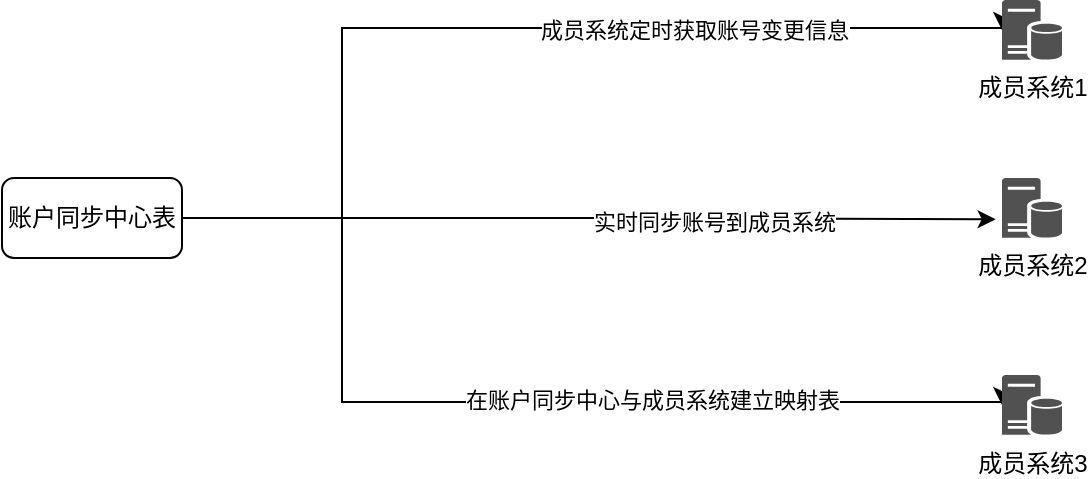 <mxfile version="16.6.6" type="github">
  <diagram id="vf28aWTB2zM8t-4I8SsF" name="Page-1">
    <mxGraphModel dx="1185" dy="643" grid="0" gridSize="10" guides="1" tooltips="1" connect="1" arrows="1" fold="1" page="1" pageScale="1" pageWidth="827" pageHeight="1169" math="0" shadow="0">
      <root>
        <mxCell id="0" />
        <mxCell id="1" parent="0" />
        <mxCell id="nP9HzRWblQ0S7OJkJA8b-7" style="edgeStyle=orthogonalEdgeStyle;rounded=0;orthogonalLoop=1;jettySize=auto;html=1;entryX=-0.106;entryY=0.689;entryDx=0;entryDy=0;entryPerimeter=0;" edge="1" parent="1" source="nP9HzRWblQ0S7OJkJA8b-1" target="nP9HzRWblQ0S7OJkJA8b-5">
          <mxGeometry relative="1" as="geometry" />
        </mxCell>
        <mxCell id="nP9HzRWblQ0S7OJkJA8b-11" value="实时同步账号到成员系统" style="edgeLabel;html=1;align=center;verticalAlign=middle;resizable=0;points=[];" vertex="1" connectable="0" parent="nP9HzRWblQ0S7OJkJA8b-7">
          <mxGeometry x="0.308" y="-1" relative="1" as="geometry">
            <mxPoint as="offset" />
          </mxGeometry>
        </mxCell>
        <mxCell id="nP9HzRWblQ0S7OJkJA8b-8" style="edgeStyle=orthogonalEdgeStyle;rounded=0;orthogonalLoop=1;jettySize=auto;html=1;exitX=1;exitY=0.5;exitDx=0;exitDy=0;entryX=0;entryY=0.5;entryDx=0;entryDy=0;entryPerimeter=0;" edge="1" parent="1" source="nP9HzRWblQ0S7OJkJA8b-1" target="nP9HzRWblQ0S7OJkJA8b-2">
          <mxGeometry relative="1" as="geometry">
            <Array as="points">
              <mxPoint x="240" y="233" />
              <mxPoint x="240" y="138" />
            </Array>
          </mxGeometry>
        </mxCell>
        <mxCell id="nP9HzRWblQ0S7OJkJA8b-10" value="成员系统定时获取账号变更信息" style="edgeLabel;html=1;align=center;verticalAlign=middle;resizable=0;points=[];" vertex="1" connectable="0" parent="nP9HzRWblQ0S7OJkJA8b-8">
          <mxGeometry x="0.387" y="-2" relative="1" as="geometry">
            <mxPoint y="-1" as="offset" />
          </mxGeometry>
        </mxCell>
        <mxCell id="nP9HzRWblQ0S7OJkJA8b-9" style="edgeStyle=orthogonalEdgeStyle;rounded=0;orthogonalLoop=1;jettySize=auto;html=1;exitX=1;exitY=0.5;exitDx=0;exitDy=0;entryX=0;entryY=0.5;entryDx=0;entryDy=0;entryPerimeter=0;" edge="1" parent="1" source="nP9HzRWblQ0S7OJkJA8b-1" target="nP9HzRWblQ0S7OJkJA8b-6">
          <mxGeometry relative="1" as="geometry">
            <Array as="points">
              <mxPoint x="240" y="233" />
              <mxPoint x="240" y="325" />
            </Array>
          </mxGeometry>
        </mxCell>
        <mxCell id="nP9HzRWblQ0S7OJkJA8b-12" value="在账户同步中心与成员系统建立映射表" style="edgeLabel;html=1;align=center;verticalAlign=middle;resizable=0;points=[];" vertex="1" connectable="0" parent="nP9HzRWblQ0S7OJkJA8b-9">
          <mxGeometry x="0.299" y="1" relative="1" as="geometry">
            <mxPoint as="offset" />
          </mxGeometry>
        </mxCell>
        <mxCell id="nP9HzRWblQ0S7OJkJA8b-1" value="账户同步中心表" style="rounded=1;whiteSpace=wrap;html=1;" vertex="1" parent="1">
          <mxGeometry x="70" y="213" width="90" height="40" as="geometry" />
        </mxCell>
        <mxCell id="nP9HzRWblQ0S7OJkJA8b-2" value="成员系统1&lt;br&gt;" style="sketch=0;pointerEvents=1;shadow=0;dashed=0;html=1;strokeColor=none;labelPosition=center;verticalLabelPosition=bottom;verticalAlign=top;align=center;fillColor=#515151;shape=mxgraph.mscae.enterprise.database_server" vertex="1" parent="1">
          <mxGeometry x="570" y="124" width="30" height="30" as="geometry" />
        </mxCell>
        <mxCell id="nP9HzRWblQ0S7OJkJA8b-5" value="成员系统2" style="sketch=0;pointerEvents=1;shadow=0;dashed=0;html=1;strokeColor=none;labelPosition=center;verticalLabelPosition=bottom;verticalAlign=top;align=center;fillColor=#515151;shape=mxgraph.mscae.enterprise.database_server" vertex="1" parent="1">
          <mxGeometry x="570" y="213" width="30" height="30" as="geometry" />
        </mxCell>
        <mxCell id="nP9HzRWblQ0S7OJkJA8b-6" value="成员系统3" style="sketch=0;pointerEvents=1;shadow=0;dashed=0;html=1;strokeColor=none;labelPosition=center;verticalLabelPosition=bottom;verticalAlign=top;align=center;fillColor=#515151;shape=mxgraph.mscae.enterprise.database_server" vertex="1" parent="1">
          <mxGeometry x="570" y="311.5" width="30" height="30" as="geometry" />
        </mxCell>
      </root>
    </mxGraphModel>
  </diagram>
</mxfile>
